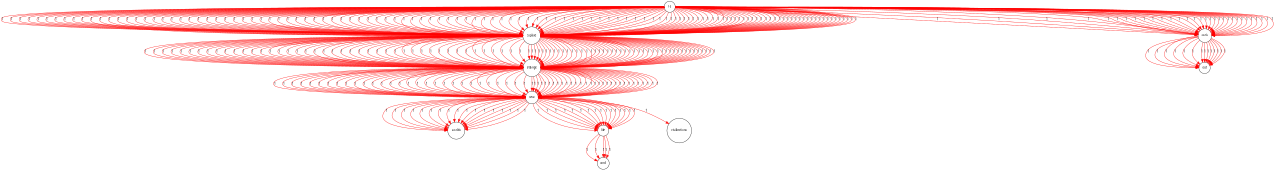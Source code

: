 digraph Dijkstra {
  size = "8.5, 11";
  fontname = "Roboto";
  fontsize = 10;
  
  node [shape = circle, fontname = "Roboto", fontsize = 10];
  edge [fontname = "Roboto", fontsize = 10];
  To -> explore [label="1",color="red"];

  To -> explore [label="1",color="red"];
  To -> explore [label="1",color="red"];

  To -> explore [label="1",color="red"];
  To -> explore [label="1",color="red"];
  explore -> strange [label="1",color="red"];

  To -> explore [label="1",color="red"];
  To -> explore [label="1",color="red"];
  explore -> strange [label="1",color="red"];
  To -> explore [label="1",color="red"];

  To -> explore [label="1",color="red"];
  To -> explore [label="1",color="red"];
  explore -> strange [label="1",color="red"];
  To -> explore [label="1",color="red"];
  explore -> strange [label="1",color="red"];

  To -> explore [label="1",color="red"];
  To -> explore [label="1",color="red"];
  explore -> strange [label="1",color="red"];
  To -> explore [label="1",color="red"];
  explore -> strange [label="1",color="red"];
  strange -> new [label="1",color="red"];

  To -> explore [label="1",color="red"];
  To -> explore [label="1",color="red"];
  explore -> strange [label="1",color="red"];
  To -> explore [label="1",color="red"];
  explore -> strange [label="1",color="red"];
  strange -> new [label="1",color="red"];
  To -> explore [label="1",color="red"];

  To -> explore [label="1",color="red"];
  To -> explore [label="1",color="red"];
  explore -> strange [label="1",color="red"];
  To -> explore [label="1",color="red"];
  explore -> strange [label="1",color="red"];
  strange -> new [label="1",color="red"];
  To -> explore [label="1",color="red"];
  explore -> strange [label="1",color="red"];

  To -> explore [label="1",color="red"];
  To -> explore [label="1",color="red"];
  explore -> strange [label="1",color="red"];
  To -> explore [label="1",color="red"];
  explore -> strange [label="1",color="red"];
  strange -> new [label="1",color="red"];
  To -> explore [label="1",color="red"];
  explore -> strange [label="1",color="red"];
  strange -> new [label="1",color="red"];

  To -> explore [label="1",color="red"];
  To -> explore [label="1",color="red"];
  explore -> strange [label="1",color="red"];
  To -> explore [label="1",color="red"];
  explore -> strange [label="1",color="red"];
  strange -> new [label="1",color="red"];
  To -> explore [label="1",color="red"];
  explore -> strange [label="1",color="red"];
  strange -> new [label="1",color="red"];
  new -> worlds [label="1",color="red"];

  To -> explore [label="1",color="red"];
  To -> explore [label="1",color="red"];
  explore -> strange [label="1",color="red"];
  To -> explore [label="1",color="red"];
  explore -> strange [label="1",color="red"];
  strange -> new [label="1",color="red"];
  To -> explore [label="1",color="red"];
  explore -> strange [label="1",color="red"];
  strange -> new [label="1",color="red"];
  new -> worlds [label="1",color="red"];
  To -> seek [label="1",color="red"];

  To -> explore [label="1",color="red"];
  To -> explore [label="1",color="red"];
  explore -> strange [label="1",color="red"];
  To -> explore [label="1",color="red"];
  explore -> strange [label="1",color="red"];
  strange -> new [label="1",color="red"];
  To -> explore [label="1",color="red"];
  explore -> strange [label="1",color="red"];
  strange -> new [label="1",color="red"];
  new -> worlds [label="1",color="red"];
  To -> seek [label="1",color="red"];
  To -> seek [label="1",color="red"];

  To -> explore [label="1",color="red"];
  To -> explore [label="1",color="red"];
  explore -> strange [label="1",color="red"];
  To -> explore [label="1",color="red"];
  explore -> strange [label="1",color="red"];
  strange -> new [label="1",color="red"];
  To -> explore [label="1",color="red"];
  explore -> strange [label="1",color="red"];
  strange -> new [label="1",color="red"];
  new -> worlds [label="1",color="red"];
  To -> seek [label="1",color="red"];
  To -> seek [label="1",color="red"];
  seek -> out [label="1",color="red"];

  To -> explore [label="1",color="red"];
  To -> explore [label="1",color="red"];
  explore -> strange [label="1",color="red"];
  To -> explore [label="1",color="red"];
  explore -> strange [label="1",color="red"];
  strange -> new [label="1",color="red"];
  To -> explore [label="1",color="red"];
  explore -> strange [label="1",color="red"];
  strange -> new [label="1",color="red"];
  new -> worlds [label="1",color="red"];
  To -> seek [label="1",color="red"];
  To -> seek [label="1",color="red"];
  seek -> out [label="1",color="red"];
  To -> explore [label="1",color="red"];

  To -> explore [label="1",color="red"];
  To -> explore [label="1",color="red"];
  explore -> strange [label="1",color="red"];
  To -> explore [label="1",color="red"];
  explore -> strange [label="1",color="red"];
  strange -> new [label="1",color="red"];
  To -> explore [label="1",color="red"];
  explore -> strange [label="1",color="red"];
  strange -> new [label="1",color="red"];
  new -> worlds [label="1",color="red"];
  To -> seek [label="1",color="red"];
  To -> seek [label="1",color="red"];
  seek -> out [label="1",color="red"];
  To -> explore [label="1",color="red"];
  explore -> strange [label="1",color="red"];

  To -> explore [label="1",color="red"];
  To -> explore [label="1",color="red"];
  explore -> strange [label="1",color="red"];
  To -> explore [label="1",color="red"];
  explore -> strange [label="1",color="red"];
  strange -> new [label="1",color="red"];
  To -> explore [label="1",color="red"];
  explore -> strange [label="1",color="red"];
  strange -> new [label="1",color="red"];
  new -> worlds [label="1",color="red"];
  To -> seek [label="1",color="red"];
  To -> seek [label="1",color="red"];
  seek -> out [label="1",color="red"];
  To -> explore [label="1",color="red"];
  explore -> strange [label="1",color="red"];
  strange -> new [label="1",color="red"];

  To -> explore [label="1",color="red"];
  To -> explore [label="1",color="red"];
  explore -> strange [label="1",color="red"];
  To -> explore [label="1",color="red"];
  explore -> strange [label="1",color="red"];
  strange -> new [label="1",color="red"];
  To -> explore [label="1",color="red"];
  explore -> strange [label="1",color="red"];
  strange -> new [label="1",color="red"];
  new -> worlds [label="1",color="red"];
  To -> seek [label="1",color="red"];
  To -> seek [label="1",color="red"];
  seek -> out [label="1",color="red"];
  To -> explore [label="1",color="red"];
  explore -> strange [label="1",color="red"];
  strange -> new [label="1",color="red"];
  new -> life [label="1",color="red"];

  To -> explore [label="1",color="red"];
  To -> explore [label="1",color="red"];
  explore -> strange [label="1",color="red"];
  To -> explore [label="1",color="red"];
  explore -> strange [label="1",color="red"];
  strange -> new [label="1",color="red"];
  To -> explore [label="1",color="red"];
  explore -> strange [label="1",color="red"];
  strange -> new [label="1",color="red"];
  new -> worlds [label="1",color="red"];
  To -> seek [label="1",color="red"];
  To -> seek [label="1",color="red"];
  seek -> out [label="1",color="red"];
  To -> explore [label="1",color="red"];
  explore -> strange [label="1",color="red"];
  strange -> new [label="1",color="red"];
  new -> life [label="1",color="red"];
  To -> explore [label="1",color="red"];

  To -> explore [label="1",color="red"];
  To -> explore [label="1",color="red"];
  explore -> strange [label="1",color="red"];
  To -> explore [label="1",color="red"];
  explore -> strange [label="1",color="red"];
  strange -> new [label="1",color="red"];
  To -> explore [label="1",color="red"];
  explore -> strange [label="1",color="red"];
  strange -> new [label="1",color="red"];
  new -> worlds [label="1",color="red"];
  To -> seek [label="1",color="red"];
  To -> seek [label="1",color="red"];
  seek -> out [label="1",color="red"];
  To -> explore [label="1",color="red"];
  explore -> strange [label="1",color="red"];
  strange -> new [label="1",color="red"];
  new -> life [label="1",color="red"];
  To -> explore [label="1",color="red"];
  explore -> strange [label="1",color="red"];

  To -> explore [label="1",color="red"];
  To -> explore [label="1",color="red"];
  explore -> strange [label="1",color="red"];
  To -> explore [label="1",color="red"];
  explore -> strange [label="1",color="red"];
  strange -> new [label="1",color="red"];
  To -> explore [label="1",color="red"];
  explore -> strange [label="1",color="red"];
  strange -> new [label="1",color="red"];
  new -> worlds [label="1",color="red"];
  To -> seek [label="1",color="red"];
  To -> seek [label="1",color="red"];
  seek -> out [label="1",color="red"];
  To -> explore [label="1",color="red"];
  explore -> strange [label="1",color="red"];
  strange -> new [label="1",color="red"];
  new -> life [label="1",color="red"];
  To -> explore [label="1",color="red"];
  explore -> strange [label="1",color="red"];
  strange -> new [label="1",color="red"];

  To -> explore [label="1",color="red"];
  To -> explore [label="1",color="red"];
  explore -> strange [label="1",color="red"];
  To -> explore [label="1",color="red"];
  explore -> strange [label="1",color="red"];
  strange -> new [label="1",color="red"];
  To -> explore [label="1",color="red"];
  explore -> strange [label="1",color="red"];
  strange -> new [label="1",color="red"];
  new -> worlds [label="1",color="red"];
  To -> seek [label="1",color="red"];
  To -> seek [label="1",color="red"];
  seek -> out [label="1",color="red"];
  To -> explore [label="1",color="red"];
  explore -> strange [label="1",color="red"];
  strange -> new [label="1",color="red"];
  new -> life [label="1",color="red"];
  To -> explore [label="1",color="red"];
  explore -> strange [label="1",color="red"];
  strange -> new [label="1",color="red"];
  new -> life [label="1",color="red"];

  To -> explore [label="1",color="red"];
  To -> explore [label="1",color="red"];
  explore -> strange [label="1",color="red"];
  To -> explore [label="1",color="red"];
  explore -> strange [label="1",color="red"];
  strange -> new [label="1",color="red"];
  To -> explore [label="1",color="red"];
  explore -> strange [label="1",color="red"];
  strange -> new [label="1",color="red"];
  new -> worlds [label="1",color="red"];
  To -> seek [label="1",color="red"];
  To -> seek [label="1",color="red"];
  seek -> out [label="1",color="red"];
  To -> explore [label="1",color="red"];
  explore -> strange [label="1",color="red"];
  strange -> new [label="1",color="red"];
  new -> life [label="1",color="red"];
  To -> explore [label="1",color="red"];
  explore -> strange [label="1",color="red"];
  strange -> new [label="1",color="red"];
  new -> life [label="1",color="red"];
  life -> and [label="1",color="red"];

  To -> explore [label="1",color="red"];
  To -> explore [label="1",color="red"];
  explore -> strange [label="1",color="red"];
  To -> explore [label="1",color="red"];
  explore -> strange [label="1",color="red"];
  strange -> new [label="1",color="red"];
  To -> explore [label="1",color="red"];
  explore -> strange [label="1",color="red"];
  strange -> new [label="1",color="red"];
  new -> worlds [label="1",color="red"];
  To -> seek [label="1",color="red"];
  To -> seek [label="1",color="red"];
  seek -> out [label="1",color="red"];
  To -> explore [label="1",color="red"];
  explore -> strange [label="1",color="red"];
  strange -> new [label="1",color="red"];
  new -> life [label="1",color="red"];
  To -> explore [label="1",color="red"];
  explore -> strange [label="1",color="red"];
  strange -> new [label="1",color="red"];
  new -> life [label="1",color="red"];
  life -> and [label="1",color="red"];
  To -> explore [label="1",color="red"];

  To -> explore [label="1",color="red"];
  To -> explore [label="1",color="red"];
  explore -> strange [label="1",color="red"];
  To -> explore [label="1",color="red"];
  explore -> strange [label="1",color="red"];
  strange -> new [label="1",color="red"];
  To -> explore [label="1",color="red"];
  explore -> strange [label="1",color="red"];
  strange -> new [label="1",color="red"];
  new -> worlds [label="1",color="red"];
  To -> seek [label="1",color="red"];
  To -> seek [label="1",color="red"];
  seek -> out [label="1",color="red"];
  To -> explore [label="1",color="red"];
  explore -> strange [label="1",color="red"];
  strange -> new [label="1",color="red"];
  new -> life [label="1",color="red"];
  To -> explore [label="1",color="red"];
  explore -> strange [label="1",color="red"];
  strange -> new [label="1",color="red"];
  new -> life [label="1",color="red"];
  life -> and [label="1",color="red"];
  To -> explore [label="1",color="red"];
  explore -> strange [label="1",color="red"];

  To -> explore [label="1",color="red"];
  To -> explore [label="1",color="red"];
  explore -> strange [label="1",color="red"];
  To -> explore [label="1",color="red"];
  explore -> strange [label="1",color="red"];
  strange -> new [label="1",color="red"];
  To -> explore [label="1",color="red"];
  explore -> strange [label="1",color="red"];
  strange -> new [label="1",color="red"];
  new -> worlds [label="1",color="red"];
  To -> seek [label="1",color="red"];
  To -> seek [label="1",color="red"];
  seek -> out [label="1",color="red"];
  To -> explore [label="1",color="red"];
  explore -> strange [label="1",color="red"];
  strange -> new [label="1",color="red"];
  new -> life [label="1",color="red"];
  To -> explore [label="1",color="red"];
  explore -> strange [label="1",color="red"];
  strange -> new [label="1",color="red"];
  new -> life [label="1",color="red"];
  life -> and [label="1",color="red"];
  To -> explore [label="1",color="red"];
  explore -> strange [label="1",color="red"];
  strange -> new [label="1",color="red"];

  To -> explore [label="1",color="red"];
  To -> explore [label="1",color="red"];
  explore -> strange [label="1",color="red"];
  To -> explore [label="1",color="red"];
  explore -> strange [label="1",color="red"];
  strange -> new [label="1",color="red"];
  To -> explore [label="1",color="red"];
  explore -> strange [label="1",color="red"];
  strange -> new [label="1",color="red"];
  new -> worlds [label="1",color="red"];
  To -> seek [label="1",color="red"];
  To -> seek [label="1",color="red"];
  seek -> out [label="1",color="red"];
  To -> explore [label="1",color="red"];
  explore -> strange [label="1",color="red"];
  strange -> new [label="1",color="red"];
  new -> life [label="1",color="red"];
  To -> explore [label="1",color="red"];
  explore -> strange [label="1",color="red"];
  strange -> new [label="1",color="red"];
  new -> life [label="1",color="red"];
  life -> and [label="1",color="red"];
  To -> explore [label="1",color="red"];
  explore -> strange [label="1",color="red"];
  strange -> new [label="1",color="red"];
  new -> civilizations [label="1",color="red"];

}